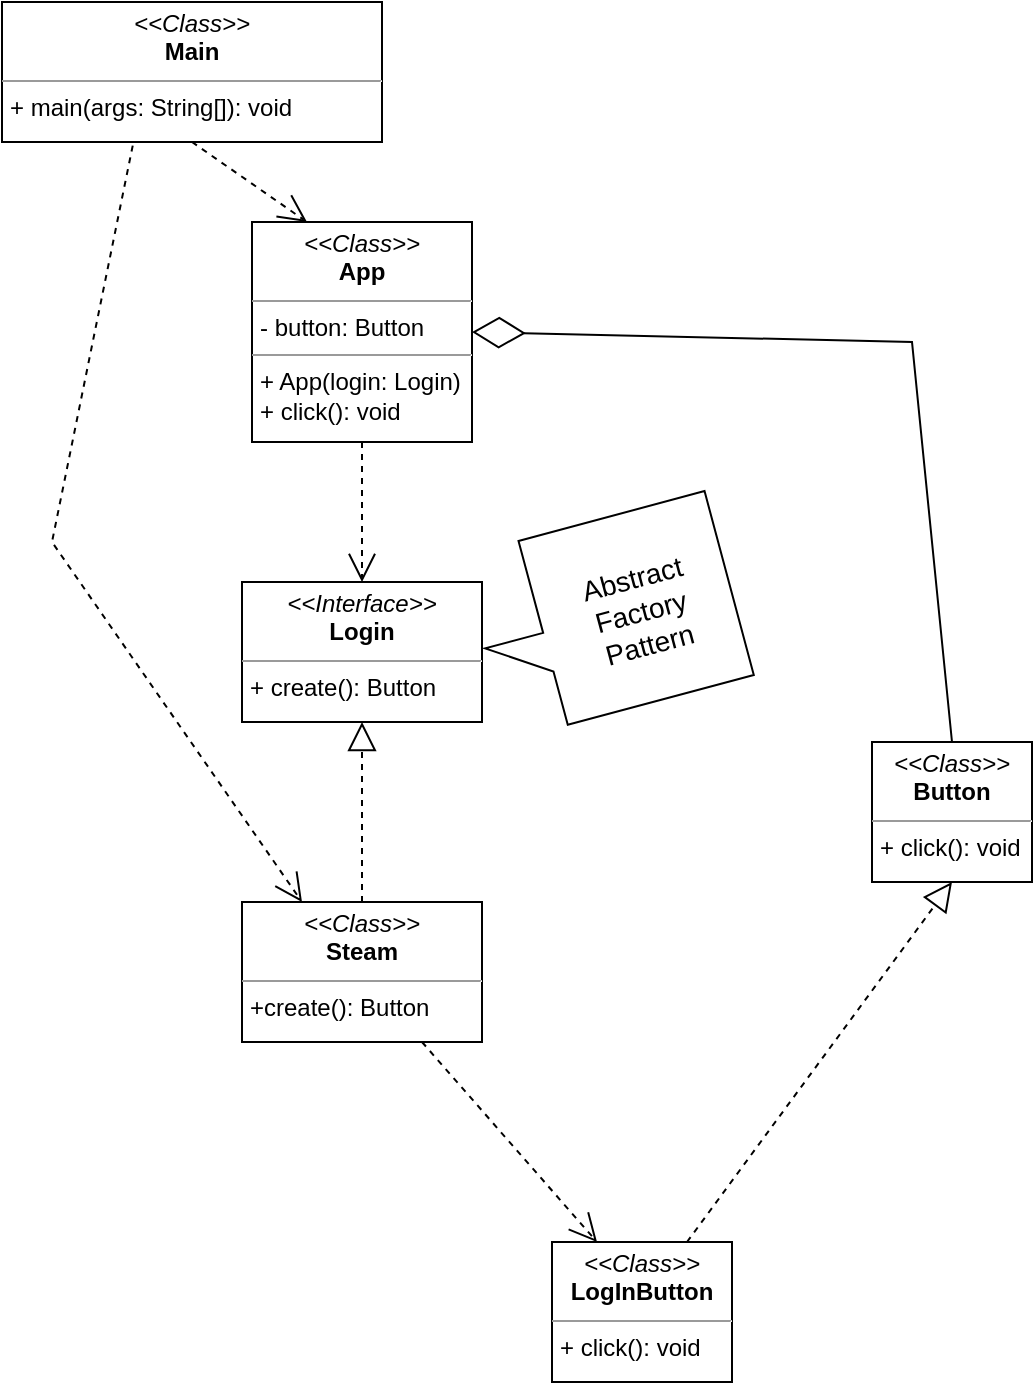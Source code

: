 <mxfile version="24.6.4" type="device">
  <diagram name="Page-1" id="c4acf3e9-155e-7222-9cf6-157b1a14988f">
    <mxGraphModel dx="1188" dy="654" grid="1" gridSize="10" guides="1" tooltips="1" connect="1" arrows="1" fold="1" page="1" pageScale="1" pageWidth="850" pageHeight="1100" background="none" math="0" shadow="0">
      <root>
        <mxCell id="0" />
        <mxCell id="1" parent="0" />
        <mxCell id="5d2195bd80daf111-18" value="&lt;p style=&quot;margin:0px;margin-top:4px;text-align:center;&quot;&gt;&lt;i&gt;&amp;lt;&amp;lt;Class&amp;gt;&amp;gt;&lt;/i&gt;&lt;br&gt;&lt;b&gt;Button&lt;/b&gt;&lt;/p&gt;&lt;hr size=&quot;1&quot;&gt;&lt;p style=&quot;margin:0px;margin-left:4px;&quot;&gt;+ click(): void&lt;br&gt;&lt;/p&gt;" style="verticalAlign=top;align=left;overflow=fill;fontSize=12;fontFamily=Helvetica;html=1;rounded=0;shadow=0;comic=0;labelBackgroundColor=none;strokeWidth=1" parent="1" vertex="1">
          <mxGeometry x="660" y="400" width="80" height="70" as="geometry" />
        </mxCell>
        <mxCell id="ODsbnVd8StHhgChr9COE-1" value="&lt;p style=&quot;margin:0px;margin-top:4px;text-align:center;&quot;&gt;&lt;i&gt;&amp;lt;&amp;lt;Class&amp;gt;&amp;gt;&lt;/i&gt;&lt;br&gt;&lt;b&gt;Main&lt;/b&gt;&lt;/p&gt;&lt;hr size=&quot;1&quot;&gt;&lt;p style=&quot;margin:0px;margin-left:4px;&quot;&gt;+ main(args: String[]): void&lt;/p&gt;" style="verticalAlign=top;align=left;overflow=fill;fontSize=12;fontFamily=Helvetica;html=1;rounded=0;shadow=0;comic=0;labelBackgroundColor=none;strokeWidth=1" vertex="1" parent="1">
          <mxGeometry x="225" y="30" width="190" height="70" as="geometry" />
        </mxCell>
        <mxCell id="ODsbnVd8StHhgChr9COE-2" value="&lt;p style=&quot;margin:0px;margin-top:4px;text-align:center;&quot;&gt;&lt;i&gt;&amp;lt;&amp;lt;Interface&amp;gt;&amp;gt;&lt;/i&gt;&lt;br&gt;&lt;b&gt;Login&lt;/b&gt;&lt;/p&gt;&lt;hr size=&quot;1&quot;&gt;&lt;p style=&quot;margin:0px;margin-left:4px;&quot;&gt;+ create(): Button&lt;br&gt;&lt;/p&gt;" style="verticalAlign=top;align=left;overflow=fill;fontSize=12;fontFamily=Helvetica;html=1;rounded=0;shadow=0;comic=0;labelBackgroundColor=none;strokeWidth=1" vertex="1" parent="1">
          <mxGeometry x="345" y="320" width="120" height="70" as="geometry" />
        </mxCell>
        <mxCell id="ODsbnVd8StHhgChr9COE-7" value="" style="shape=callout;whiteSpace=wrap;html=1;perimeter=calloutPerimeter;rotation=75;" vertex="1" parent="1">
          <mxGeometry x="480" y="273.71" width="95.17" height="126.29" as="geometry" />
        </mxCell>
        <mxCell id="ODsbnVd8StHhgChr9COE-8" value="&lt;font style=&quot;font-size: 14px;&quot;&gt;Abstract Factory Pattern&lt;/font&gt;" style="text;html=1;align=center;verticalAlign=middle;whiteSpace=wrap;rounded=0;rotation=-15;" vertex="1" parent="1">
          <mxGeometry x="511.5" y="314.86" width="65" height="40" as="geometry" />
        </mxCell>
        <mxCell id="ODsbnVd8StHhgChr9COE-9" value="&lt;p style=&quot;margin:0px;margin-top:4px;text-align:center;&quot;&gt;&lt;i&gt;&amp;lt;&amp;lt;Class&amp;gt;&amp;gt;&lt;/i&gt;&lt;br&gt;&lt;b&gt;Steam&lt;/b&gt;&lt;/p&gt;&lt;hr size=&quot;1&quot;&gt;&lt;p style=&quot;margin:0px;margin-left:4px;&quot;&gt;+create(): Button&lt;br&gt;&lt;/p&gt;" style="verticalAlign=top;align=left;overflow=fill;fontSize=12;fontFamily=Helvetica;html=1;rounded=0;shadow=0;comic=0;labelBackgroundColor=none;strokeWidth=1" vertex="1" parent="1">
          <mxGeometry x="345" y="480" width="120" height="70" as="geometry" />
        </mxCell>
        <mxCell id="ODsbnVd8StHhgChr9COE-10" value="&lt;p style=&quot;margin:0px;margin-top:4px;text-align:center;&quot;&gt;&lt;i&gt;&amp;lt;&amp;lt;Class&amp;gt;&amp;gt;&lt;/i&gt;&lt;br&gt;&lt;b&gt;App&lt;/b&gt;&lt;br&gt;&lt;/p&gt;&lt;hr size=&quot;1&quot;&gt;&lt;p style=&quot;margin:0px;margin-left:4px;&quot;&gt;-&amp;nbsp;&lt;span style=&quot;background-color: initial;&quot;&gt;button: Button&lt;/span&gt;&lt;br&gt;&lt;/p&gt;&lt;hr size=&quot;1&quot;&gt;&lt;p style=&quot;margin:0px;margin-left:4px;&quot;&gt;+ App(login: Login)&lt;/p&gt;&lt;p style=&quot;margin:0px;margin-left:4px;&quot;&gt;+ click(): void&lt;/p&gt;" style="verticalAlign=top;align=left;overflow=fill;fontSize=12;fontFamily=Helvetica;html=1;rounded=0;shadow=0;comic=0;labelBackgroundColor=none;strokeWidth=1" vertex="1" parent="1">
          <mxGeometry x="350" y="140" width="110" height="110" as="geometry" />
        </mxCell>
        <mxCell id="ODsbnVd8StHhgChr9COE-12" value="&lt;p style=&quot;margin:0px;margin-top:4px;text-align:center;&quot;&gt;&lt;i&gt;&amp;lt;&amp;lt;Class&amp;gt;&amp;gt;&lt;/i&gt;&lt;br&gt;&lt;b&gt;LogInButton&lt;/b&gt;&lt;/p&gt;&lt;hr size=&quot;1&quot;&gt;&lt;p style=&quot;margin:0px;margin-left:4px;&quot;&gt;+ click(): void&lt;br&gt;&lt;/p&gt;" style="verticalAlign=top;align=left;overflow=fill;fontSize=12;fontFamily=Helvetica;html=1;rounded=0;shadow=0;comic=0;labelBackgroundColor=none;strokeWidth=1" vertex="1" parent="1">
          <mxGeometry x="500" y="650" width="90" height="70" as="geometry" />
        </mxCell>
        <mxCell id="ODsbnVd8StHhgChr9COE-14" value="" style="endArrow=diamondThin;endFill=0;endSize=24;html=1;rounded=0;entryX=1;entryY=0.5;entryDx=0;entryDy=0;exitX=0.5;exitY=0;exitDx=0;exitDy=0;" edge="1" parent="1" source="5d2195bd80daf111-18" target="ODsbnVd8StHhgChr9COE-10">
          <mxGeometry width="160" relative="1" as="geometry">
            <mxPoint x="230" y="230" as="sourcePoint" />
            <mxPoint x="390" y="230" as="targetPoint" />
            <Array as="points">
              <mxPoint x="680" y="200" />
            </Array>
          </mxGeometry>
        </mxCell>
        <mxCell id="ODsbnVd8StHhgChr9COE-15" value="" style="endArrow=open;endSize=12;dashed=1;html=1;rounded=0;exitX=0.344;exitY=1.026;exitDx=0;exitDy=0;exitPerimeter=0;entryX=0.25;entryY=0;entryDx=0;entryDy=0;" edge="1" parent="1" source="ODsbnVd8StHhgChr9COE-1" target="ODsbnVd8StHhgChr9COE-9">
          <mxGeometry x="0.053" y="-87" width="160" relative="1" as="geometry">
            <mxPoint x="230" y="230" as="sourcePoint" />
            <mxPoint x="260" y="390" as="targetPoint" />
            <Array as="points">
              <mxPoint x="250" y="300" />
            </Array>
            <mxPoint as="offset" />
          </mxGeometry>
        </mxCell>
        <mxCell id="ODsbnVd8StHhgChr9COE-16" value="" style="endArrow=open;endSize=12;dashed=1;html=1;rounded=0;exitX=0.5;exitY=1;exitDx=0;exitDy=0;entryX=0.25;entryY=0;entryDx=0;entryDy=0;" edge="1" parent="1" source="ODsbnVd8StHhgChr9COE-1" target="ODsbnVd8StHhgChr9COE-10">
          <mxGeometry width="160" relative="1" as="geometry">
            <mxPoint x="230" y="230" as="sourcePoint" />
            <mxPoint x="390" y="230" as="targetPoint" />
          </mxGeometry>
        </mxCell>
        <mxCell id="ODsbnVd8StHhgChr9COE-17" value="" style="endArrow=open;endSize=12;dashed=1;html=1;rounded=0;exitX=0.5;exitY=1;exitDx=0;exitDy=0;entryX=0.5;entryY=0;entryDx=0;entryDy=0;" edge="1" parent="1" source="ODsbnVd8StHhgChr9COE-10" target="ODsbnVd8StHhgChr9COE-2">
          <mxGeometry x="0.429" y="75" width="160" relative="1" as="geometry">
            <mxPoint x="330" y="110" as="sourcePoint" />
            <mxPoint x="388" y="150" as="targetPoint" />
            <mxPoint as="offset" />
          </mxGeometry>
        </mxCell>
        <mxCell id="ODsbnVd8StHhgChr9COE-18" value="" style="endArrow=block;dashed=1;endFill=0;endSize=12;html=1;rounded=0;entryX=0.5;entryY=1;entryDx=0;entryDy=0;exitX=0.5;exitY=0;exitDx=0;exitDy=0;" edge="1" parent="1" source="ODsbnVd8StHhgChr9COE-9" target="ODsbnVd8StHhgChr9COE-2">
          <mxGeometry width="160" relative="1" as="geometry">
            <mxPoint x="230" y="230" as="sourcePoint" />
            <mxPoint x="390" y="230" as="targetPoint" />
          </mxGeometry>
        </mxCell>
        <mxCell id="ODsbnVd8StHhgChr9COE-19" value="" style="endArrow=block;dashed=1;endFill=0;endSize=12;html=1;rounded=0;entryX=0.5;entryY=1;entryDx=0;entryDy=0;exitX=0.75;exitY=0;exitDx=0;exitDy=0;" edge="1" parent="1" source="ODsbnVd8StHhgChr9COE-12" target="5d2195bd80daf111-18">
          <mxGeometry width="160" relative="1" as="geometry">
            <mxPoint x="415" y="490" as="sourcePoint" />
            <mxPoint x="415" y="400" as="targetPoint" />
            <Array as="points" />
          </mxGeometry>
        </mxCell>
        <mxCell id="ODsbnVd8StHhgChr9COE-20" value="" style="endArrow=open;endSize=12;dashed=1;html=1;rounded=0;exitX=0.75;exitY=1;exitDx=0;exitDy=0;entryX=0.25;entryY=0;entryDx=0;entryDy=0;" edge="1" parent="1" source="ODsbnVd8StHhgChr9COE-9" target="ODsbnVd8StHhgChr9COE-12">
          <mxGeometry x="0.429" y="75" width="160" relative="1" as="geometry">
            <mxPoint x="415" y="260" as="sourcePoint" />
            <mxPoint x="415" y="330" as="targetPoint" />
            <mxPoint as="offset" />
          </mxGeometry>
        </mxCell>
      </root>
    </mxGraphModel>
  </diagram>
</mxfile>
